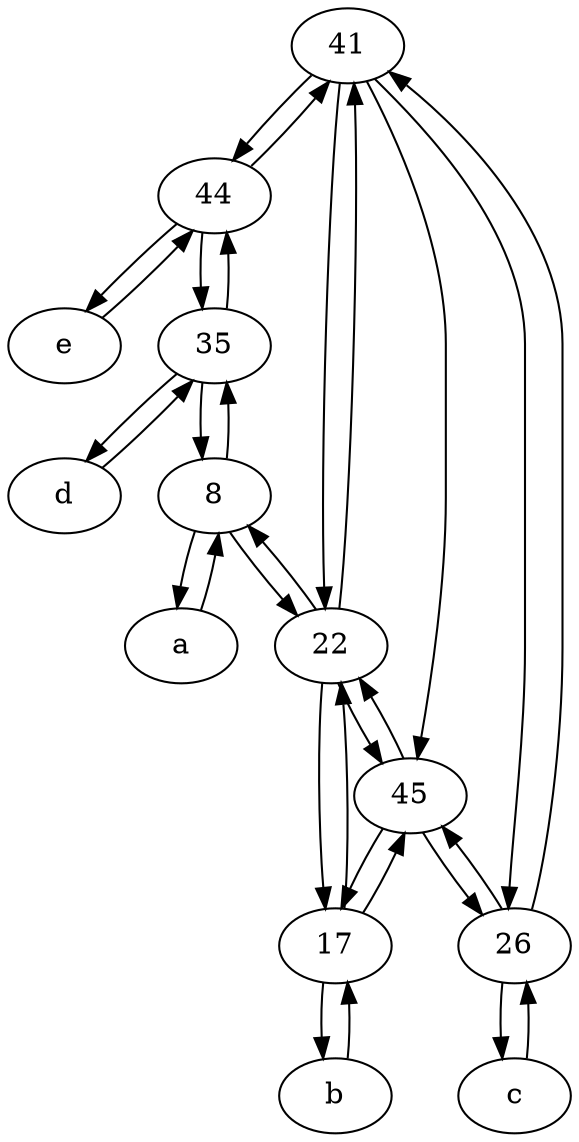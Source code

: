 digraph  {
	41;
	17;
	44;
	26;
	22;
	35;
	c [pos="20,10!"];
	a [pos="40,10!"];
	e [pos="30,50!"];
	8;
	45;
	b [pos="50,20!"];
	d [pos="20,30!"];
	35 -> 8;
	45 -> 26;
	41 -> 22;
	41 -> 44;
	8 -> 22;
	c -> 26;
	e -> 44;
	22 -> 17;
	26 -> c;
	35 -> 44;
	35 -> d;
	26 -> 41;
	8 -> a;
	22 -> 8;
	41 -> 45;
	44 -> e;
	22 -> 41;
	45 -> 17;
	b -> 17;
	45 -> 22;
	17 -> b;
	41 -> 26;
	8 -> 35;
	44 -> 41;
	17 -> 22;
	17 -> 45;
	22 -> 45;
	d -> 35;
	44 -> 35;
	a -> 8;
	26 -> 45;

	}